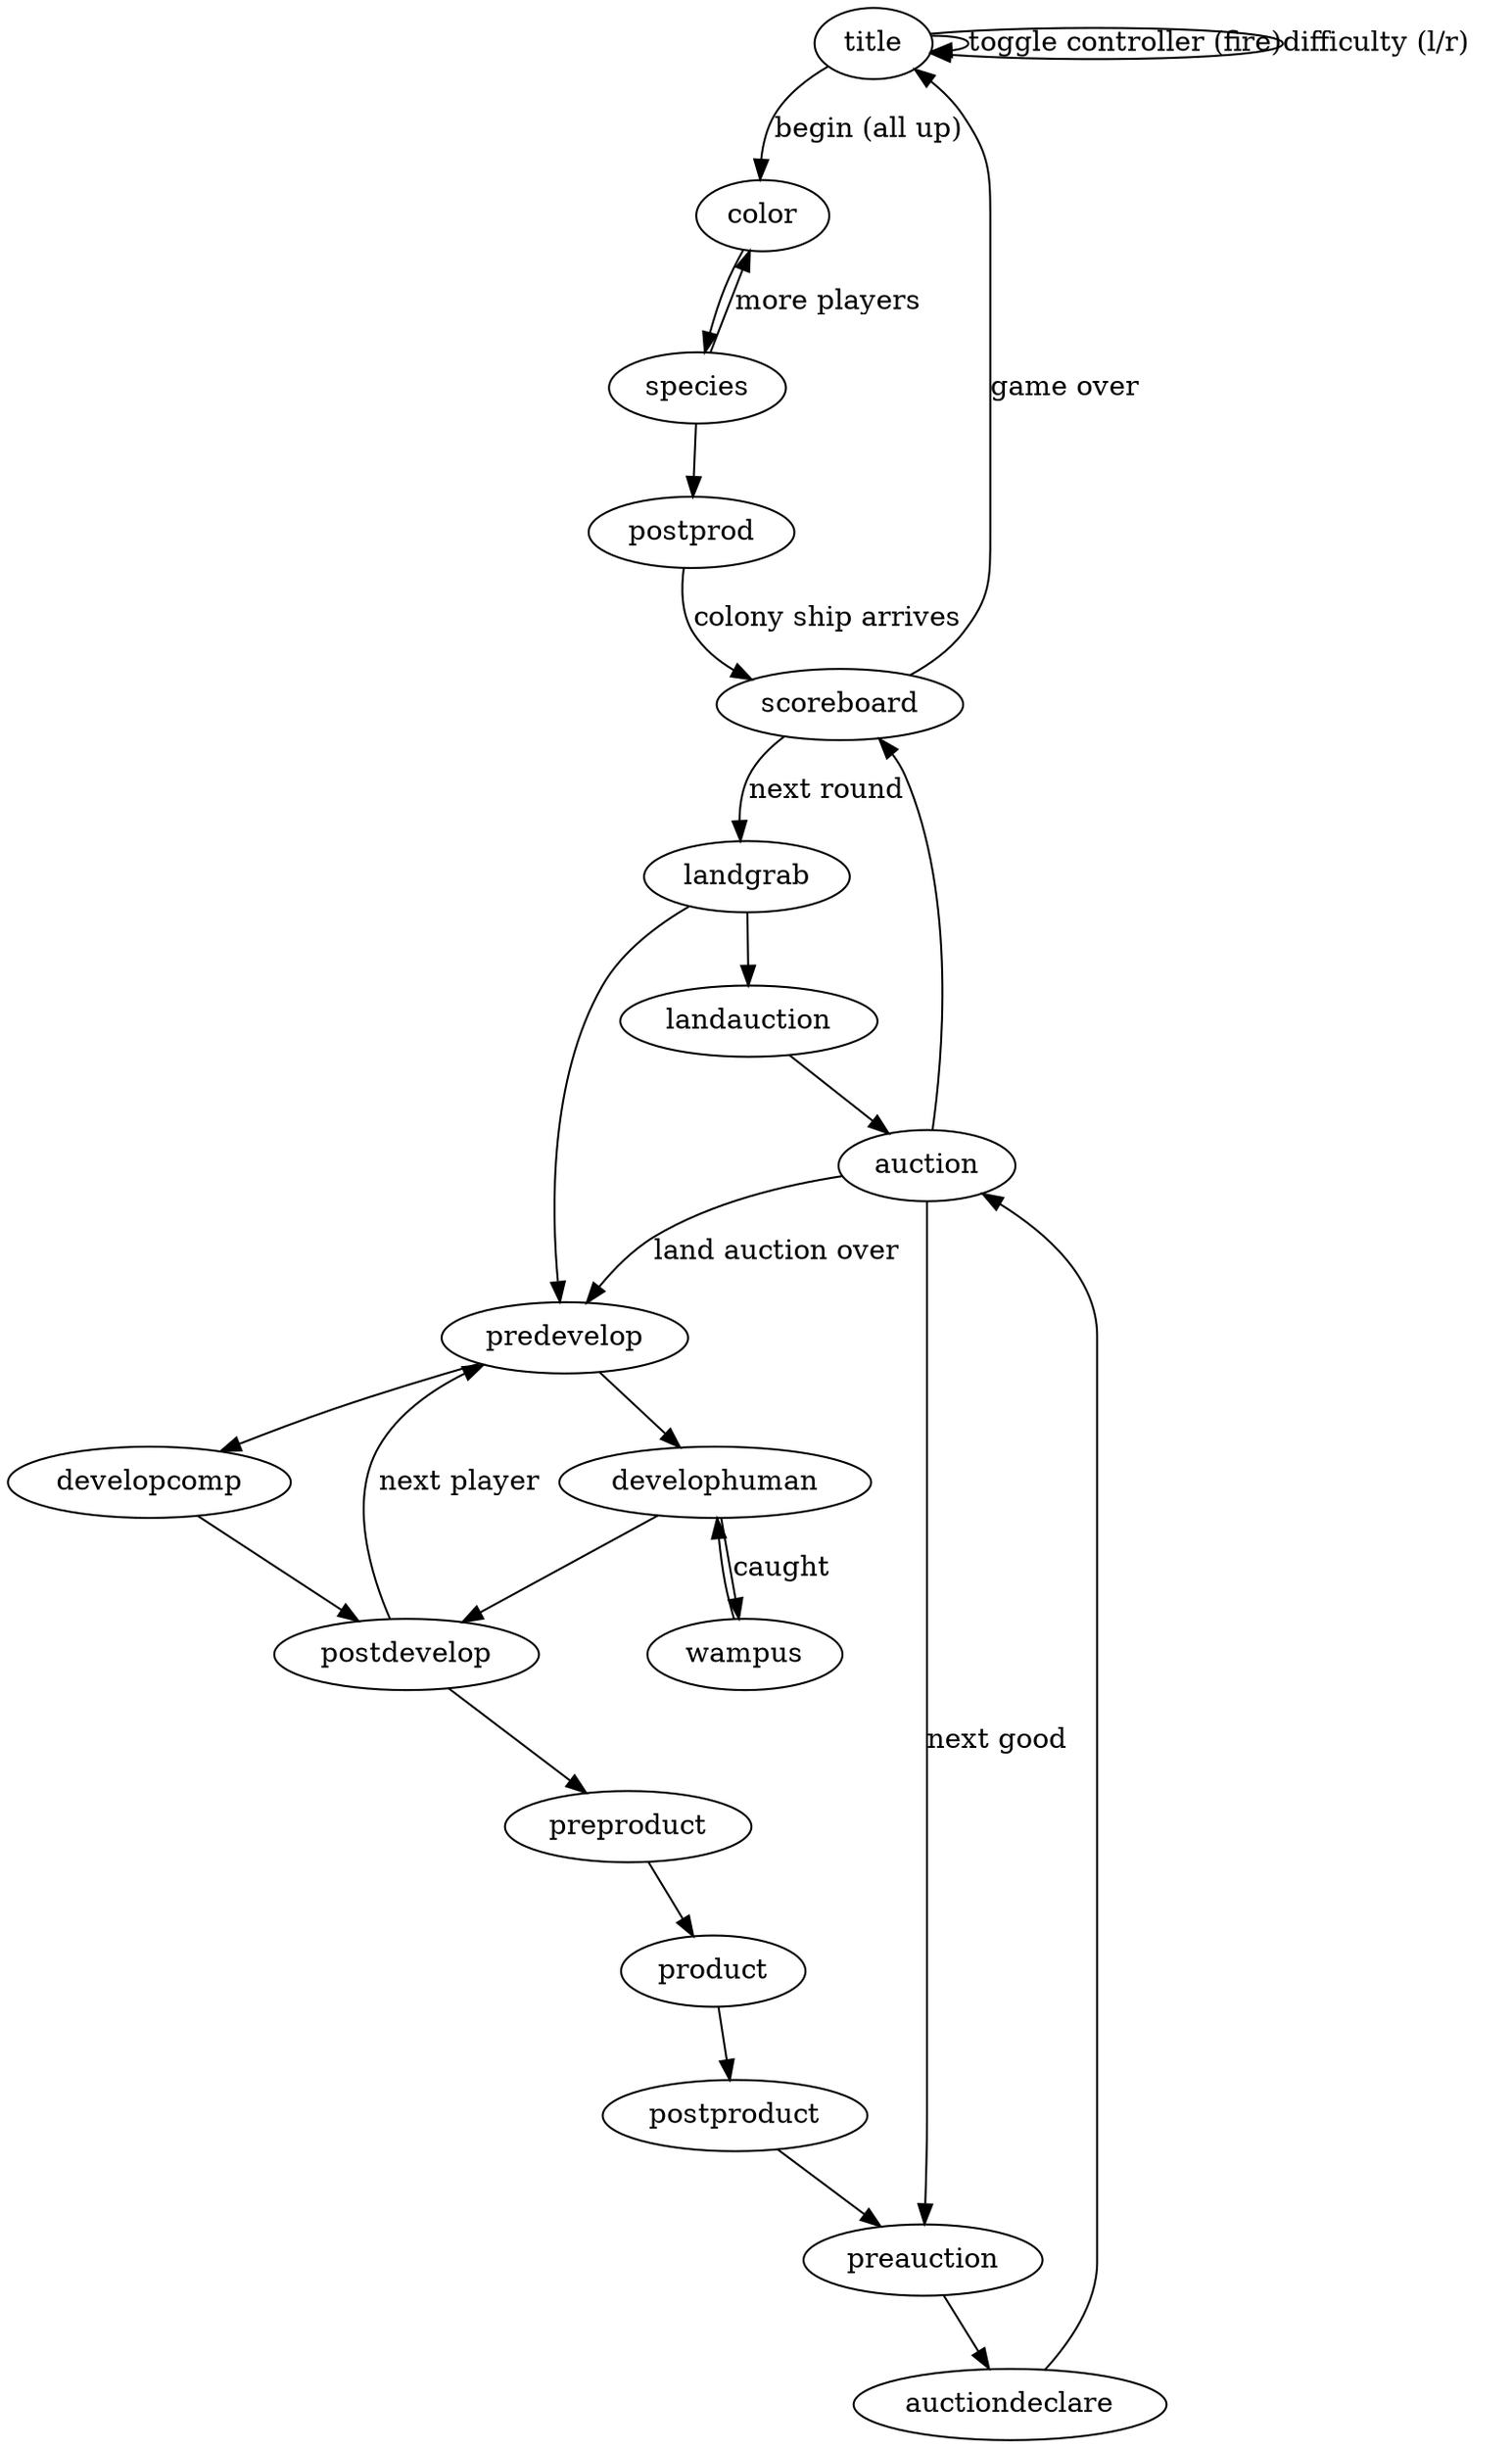 /* dot states.dot -Tpng -o states.png */
digraph states {
	title -> title [label="toggle controller (fire)"];
	title -> title [label="difficulty (l/r)"];
	title -> color [label="begin (all up)"];
	color -> species;
	species -> color [label="more players"];
	species -> postprod;
	postprod -> scoreboard [label="colony ship arrives"];
	scoreboard -> title [label="game over"];
	scoreboard -> landgrab [label="next round"];
	landgrab -> landauction;
	landauction -> auction;
	auction -> predevelop [label="land auction over"];
	landgrab -> predevelop;
	predevelop -> develophuman;
	develophuman -> wampus [label="caught"];
	wampus -> develophuman;
	develophuman -> postdevelop;
	predevelop -> developcomp;
	developcomp -> postdevelop;
	postdevelop -> predevelop [label="next player"];
	postdevelop -> preproduct;
	preproduct -> product;
	product -> postproduct;
	postproduct -> preauction;
	preauction -> auctiondeclare;
	auctiondeclare -> auction;
	auction -> preauction [label="next good"];
	auction -> scoreboard;
}
